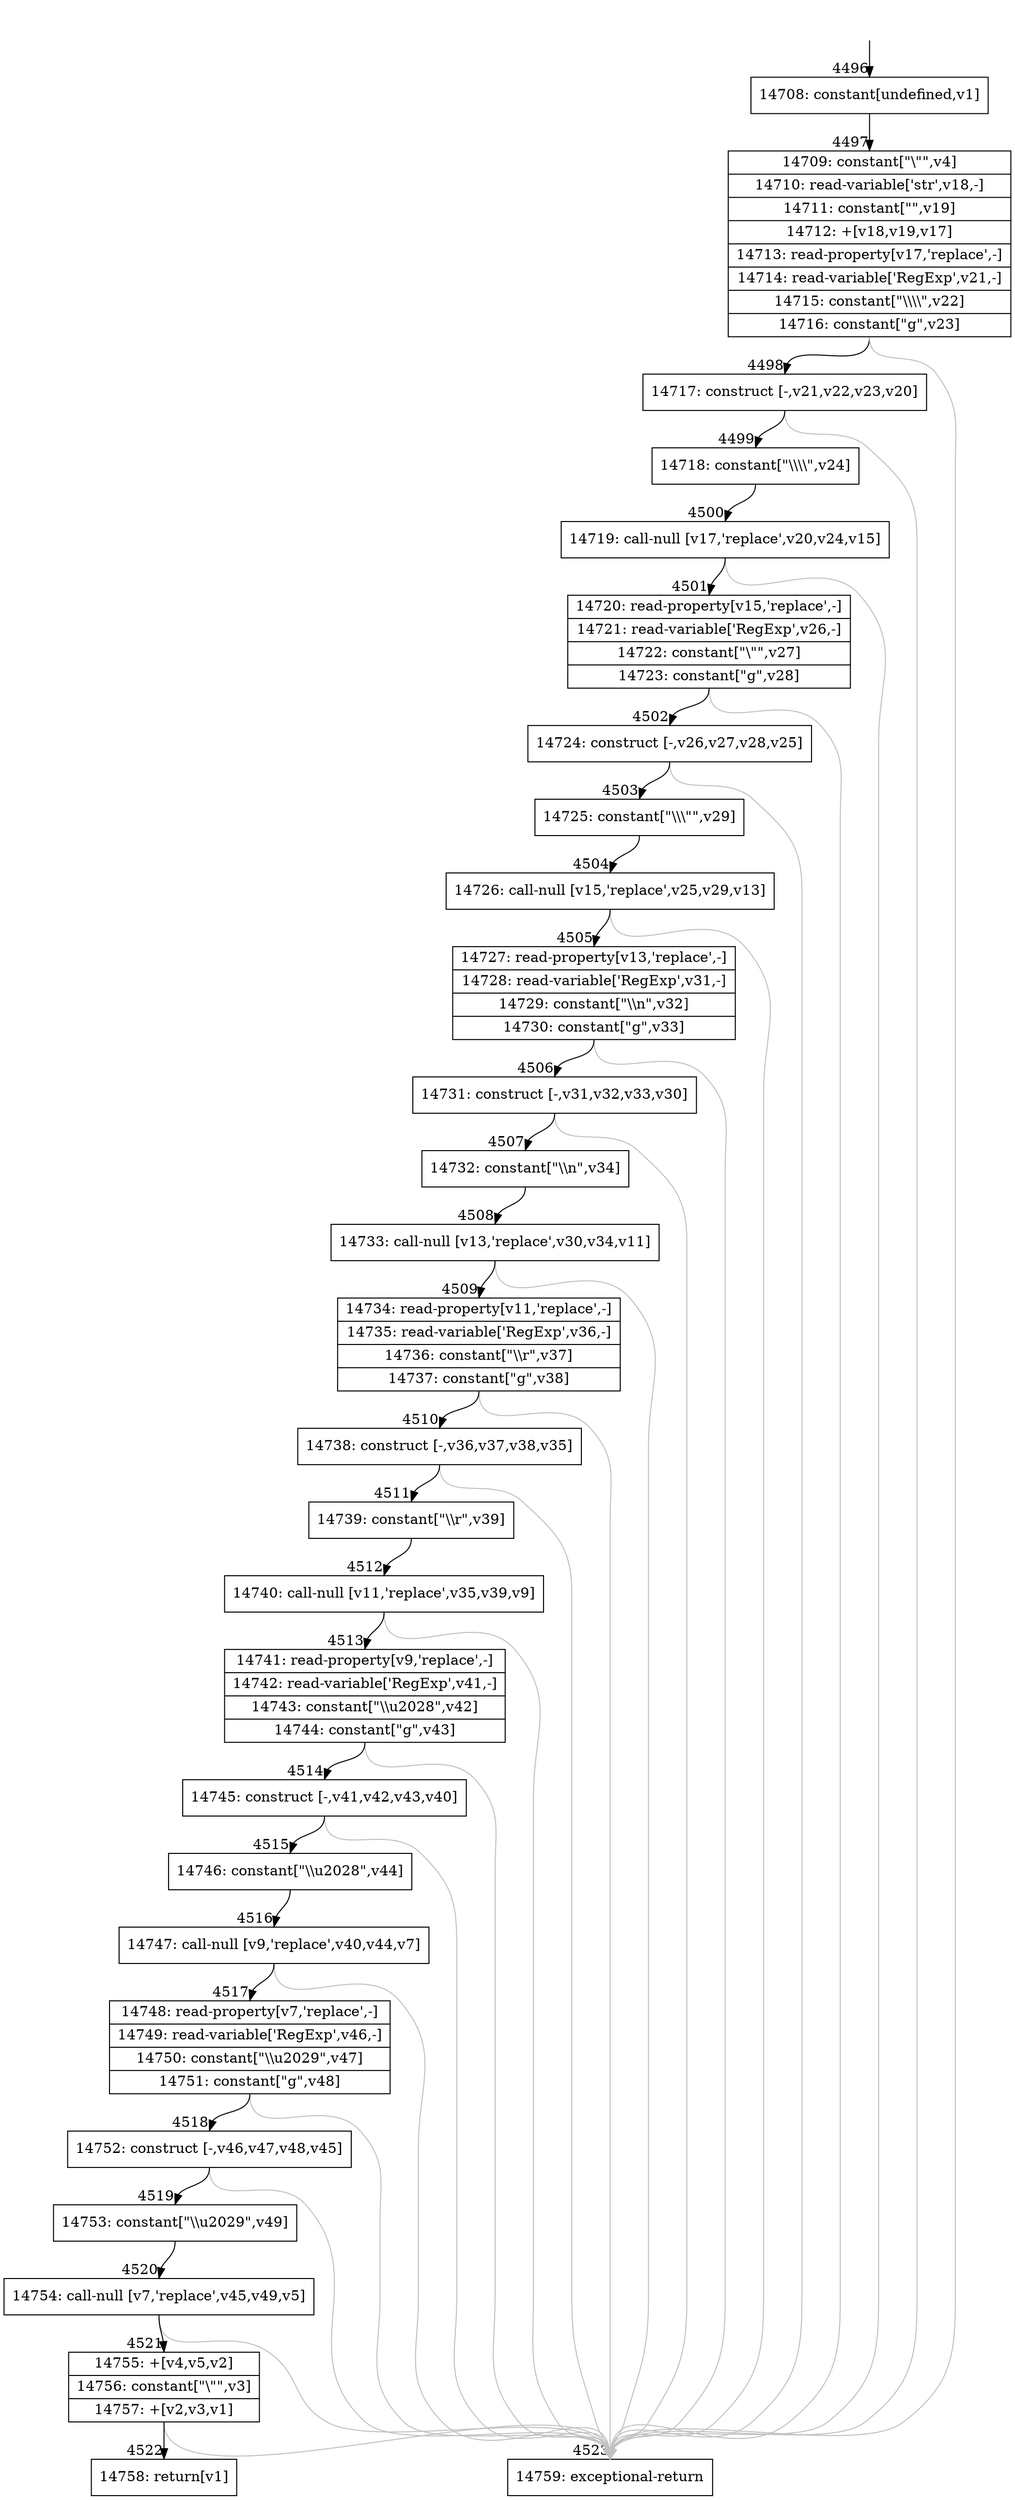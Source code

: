 digraph {
rankdir="TD"
BB_entry199[shape=none,label=""];
BB_entry199 -> BB4496 [tailport=s, headport=n, headlabel="    4496"]
BB4496 [shape=record label="{14708: constant[undefined,v1]}" ] 
BB4496 -> BB4497 [tailport=s, headport=n, headlabel="      4497"]
BB4497 [shape=record label="{14709: constant[\"\\\"\",v4]|14710: read-variable['str',v18,-]|14711: constant[\"\",v19]|14712: +[v18,v19,v17]|14713: read-property[v17,'replace',-]|14714: read-variable['RegExp',v21,-]|14715: constant[\"\\\\\\\\\",v22]|14716: constant[\"g\",v23]}" ] 
BB4497 -> BB4498 [tailport=s, headport=n, headlabel="      4498"]
BB4497 -> BB4523 [tailport=s, headport=n, color=gray, headlabel="      4523"]
BB4498 [shape=record label="{14717: construct [-,v21,v22,v23,v20]}" ] 
BB4498 -> BB4499 [tailport=s, headport=n, headlabel="      4499"]
BB4498 -> BB4523 [tailport=s, headport=n, color=gray]
BB4499 [shape=record label="{14718: constant[\"\\\\\\\\\",v24]}" ] 
BB4499 -> BB4500 [tailport=s, headport=n, headlabel="      4500"]
BB4500 [shape=record label="{14719: call-null [v17,'replace',v20,v24,v15]}" ] 
BB4500 -> BB4501 [tailport=s, headport=n, headlabel="      4501"]
BB4500 -> BB4523 [tailport=s, headport=n, color=gray]
BB4501 [shape=record label="{14720: read-property[v15,'replace',-]|14721: read-variable['RegExp',v26,-]|14722: constant[\"\\\"\",v27]|14723: constant[\"g\",v28]}" ] 
BB4501 -> BB4502 [tailport=s, headport=n, headlabel="      4502"]
BB4501 -> BB4523 [tailport=s, headport=n, color=gray]
BB4502 [shape=record label="{14724: construct [-,v26,v27,v28,v25]}" ] 
BB4502 -> BB4503 [tailport=s, headport=n, headlabel="      4503"]
BB4502 -> BB4523 [tailport=s, headport=n, color=gray]
BB4503 [shape=record label="{14725: constant[\"\\\\\\\"\",v29]}" ] 
BB4503 -> BB4504 [tailport=s, headport=n, headlabel="      4504"]
BB4504 [shape=record label="{14726: call-null [v15,'replace',v25,v29,v13]}" ] 
BB4504 -> BB4505 [tailport=s, headport=n, headlabel="      4505"]
BB4504 -> BB4523 [tailport=s, headport=n, color=gray]
BB4505 [shape=record label="{14727: read-property[v13,'replace',-]|14728: read-variable['RegExp',v31,-]|14729: constant[\"\\\\n\",v32]|14730: constant[\"g\",v33]}" ] 
BB4505 -> BB4506 [tailport=s, headport=n, headlabel="      4506"]
BB4505 -> BB4523 [tailport=s, headport=n, color=gray]
BB4506 [shape=record label="{14731: construct [-,v31,v32,v33,v30]}" ] 
BB4506 -> BB4507 [tailport=s, headport=n, headlabel="      4507"]
BB4506 -> BB4523 [tailport=s, headport=n, color=gray]
BB4507 [shape=record label="{14732: constant[\"\\\\n\",v34]}" ] 
BB4507 -> BB4508 [tailport=s, headport=n, headlabel="      4508"]
BB4508 [shape=record label="{14733: call-null [v13,'replace',v30,v34,v11]}" ] 
BB4508 -> BB4509 [tailport=s, headport=n, headlabel="      4509"]
BB4508 -> BB4523 [tailport=s, headport=n, color=gray]
BB4509 [shape=record label="{14734: read-property[v11,'replace',-]|14735: read-variable['RegExp',v36,-]|14736: constant[\"\\\\r\",v37]|14737: constant[\"g\",v38]}" ] 
BB4509 -> BB4510 [tailport=s, headport=n, headlabel="      4510"]
BB4509 -> BB4523 [tailport=s, headport=n, color=gray]
BB4510 [shape=record label="{14738: construct [-,v36,v37,v38,v35]}" ] 
BB4510 -> BB4511 [tailport=s, headport=n, headlabel="      4511"]
BB4510 -> BB4523 [tailport=s, headport=n, color=gray]
BB4511 [shape=record label="{14739: constant[\"\\\\r\",v39]}" ] 
BB4511 -> BB4512 [tailport=s, headport=n, headlabel="      4512"]
BB4512 [shape=record label="{14740: call-null [v11,'replace',v35,v39,v9]}" ] 
BB4512 -> BB4513 [tailport=s, headport=n, headlabel="      4513"]
BB4512 -> BB4523 [tailport=s, headport=n, color=gray]
BB4513 [shape=record label="{14741: read-property[v9,'replace',-]|14742: read-variable['RegExp',v41,-]|14743: constant[\"\\\\u2028\",v42]|14744: constant[\"g\",v43]}" ] 
BB4513 -> BB4514 [tailport=s, headport=n, headlabel="      4514"]
BB4513 -> BB4523 [tailport=s, headport=n, color=gray]
BB4514 [shape=record label="{14745: construct [-,v41,v42,v43,v40]}" ] 
BB4514 -> BB4515 [tailport=s, headport=n, headlabel="      4515"]
BB4514 -> BB4523 [tailport=s, headport=n, color=gray]
BB4515 [shape=record label="{14746: constant[\"\\\\u2028\",v44]}" ] 
BB4515 -> BB4516 [tailport=s, headport=n, headlabel="      4516"]
BB4516 [shape=record label="{14747: call-null [v9,'replace',v40,v44,v7]}" ] 
BB4516 -> BB4517 [tailport=s, headport=n, headlabel="      4517"]
BB4516 -> BB4523 [tailport=s, headport=n, color=gray]
BB4517 [shape=record label="{14748: read-property[v7,'replace',-]|14749: read-variable['RegExp',v46,-]|14750: constant[\"\\\\u2029\",v47]|14751: constant[\"g\",v48]}" ] 
BB4517 -> BB4518 [tailport=s, headport=n, headlabel="      4518"]
BB4517 -> BB4523 [tailport=s, headport=n, color=gray]
BB4518 [shape=record label="{14752: construct [-,v46,v47,v48,v45]}" ] 
BB4518 -> BB4519 [tailport=s, headport=n, headlabel="      4519"]
BB4518 -> BB4523 [tailport=s, headport=n, color=gray]
BB4519 [shape=record label="{14753: constant[\"\\\\u2029\",v49]}" ] 
BB4519 -> BB4520 [tailport=s, headport=n, headlabel="      4520"]
BB4520 [shape=record label="{14754: call-null [v7,'replace',v45,v49,v5]}" ] 
BB4520 -> BB4521 [tailport=s, headport=n, headlabel="      4521"]
BB4520 -> BB4523 [tailport=s, headport=n, color=gray]
BB4521 [shape=record label="{14755: +[v4,v5,v2]|14756: constant[\"\\\"\",v3]|14757: +[v2,v3,v1]}" ] 
BB4521 -> BB4522 [tailport=s, headport=n, headlabel="      4522"]
BB4521 -> BB4523 [tailport=s, headport=n, color=gray]
BB4522 [shape=record label="{14758: return[v1]}" ] 
BB4523 [shape=record label="{14759: exceptional-return}" ] 
//#$~ 2561
}
